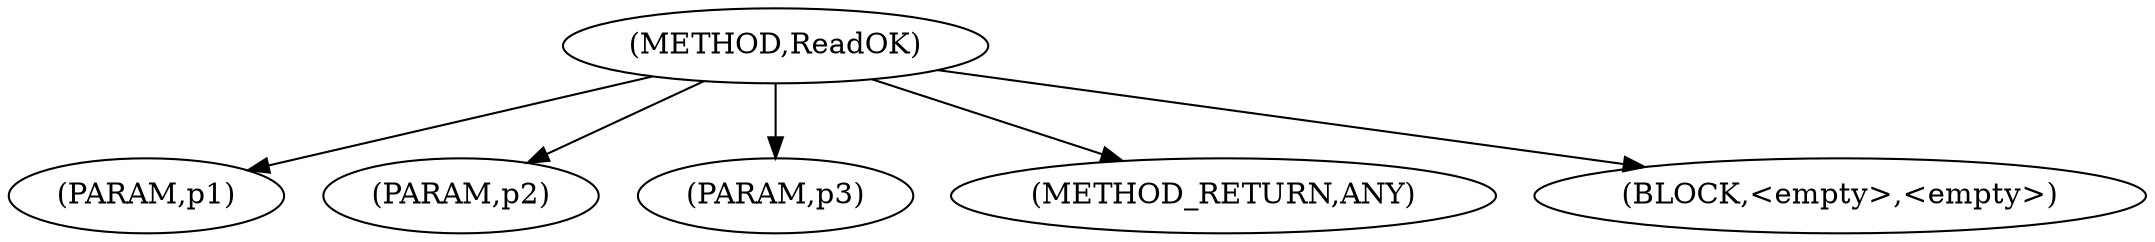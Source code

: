 digraph "ReadOK" {  
"99998" [label = <(METHOD,ReadOK)> ]
"99999" [label = <(PARAM,p1)> ]
"100000" [label = <(PARAM,p2)> ]
"100001" [label = <(PARAM,p3)> ]
"100002" [label = <(METHOD_RETURN,ANY)> ]
"100003" [label = <(BLOCK,&lt;empty&gt;,&lt;empty&gt;)> ]
  "99998" -> "100002" 
  "99998" -> "99999" 
  "99998" -> "100003" 
  "99998" -> "100000" 
  "99998" -> "100001" 
}
